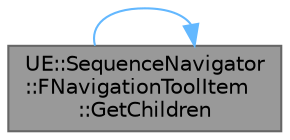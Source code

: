 digraph "UE::SequenceNavigator::FNavigationToolItem::GetChildren"
{
 // INTERACTIVE_SVG=YES
 // LATEX_PDF_SIZE
  bgcolor="transparent";
  edge [fontname=Helvetica,fontsize=10,labelfontname=Helvetica,labelfontsize=10];
  node [fontname=Helvetica,fontsize=10,shape=box,height=0.2,width=0.4];
  rankdir="LR";
  Node1 [id="Node000001",label="UE::SequenceNavigator\l::FNavigationToolItem\l::GetChildren",height=0.2,width=0.4,color="gray40", fillcolor="grey60", style="filled", fontcolor="black",tooltip="Gets the current Child Items of this Item."];
  Node1 -> Node1 [id="edge1_Node000001_Node000001",color="steelblue1",style="solid",tooltip=" "];
}
